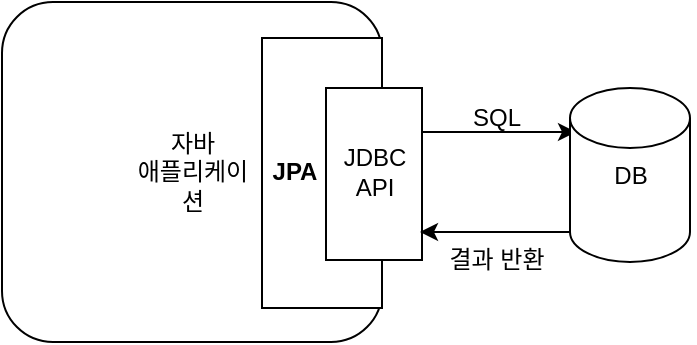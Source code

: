 <mxfile version="16.1.2" type="device"><diagram id="b8q3rXVAilTRt5AeNtOR" name="Page-1"><mxGraphModel dx="946" dy="479" grid="1" gridSize="10" guides="1" tooltips="1" connect="1" arrows="1" fold="1" page="1" pageScale="1" pageWidth="827" pageHeight="1169" math="0" shadow="0"><root><mxCell id="0"/><mxCell id="1" parent="0"/><mxCell id="DshyBvyO2RszGniV424W-1" value="" style="group" parent="1" vertex="1" connectable="0"><mxGeometry x="90" y="60" width="346.5" height="170" as="geometry"/></mxCell><mxCell id="DshyBvyO2RszGniV424W-2" value="" style="rounded=1;whiteSpace=wrap;html=1;" parent="DshyBvyO2RszGniV424W-1" vertex="1"><mxGeometry width="190" height="170" as="geometry"/></mxCell><mxCell id="DshyBvyO2RszGniV424W-3" value="자바&lt;br&gt;애플리케이션" style="text;html=1;strokeColor=none;fillColor=none;align=center;verticalAlign=middle;whiteSpace=wrap;rounded=0;" parent="DshyBvyO2RszGniV424W-1" vertex="1"><mxGeometry x="62.5" y="70" width="65" height="30" as="geometry"/></mxCell><mxCell id="DshyBvyO2RszGniV424W-4" value="" style="rounded=0;whiteSpace=wrap;html=1;" parent="DshyBvyO2RszGniV424W-1" vertex="1"><mxGeometry x="130" y="18" width="60" height="135" as="geometry"/></mxCell><mxCell id="DshyBvyO2RszGniV424W-5" value="" style="rounded=0;whiteSpace=wrap;html=1;" parent="DshyBvyO2RszGniV424W-1" vertex="1"><mxGeometry x="162" y="43" width="48" height="86" as="geometry"/></mxCell><mxCell id="DshyBvyO2RszGniV424W-6" value="&lt;b&gt;JPA&lt;/b&gt;" style="text;html=1;strokeColor=none;fillColor=none;align=center;verticalAlign=middle;whiteSpace=wrap;rounded=0;" parent="DshyBvyO2RszGniV424W-1" vertex="1"><mxGeometry x="114" y="70" width="65" height="30" as="geometry"/></mxCell><mxCell id="DshyBvyO2RszGniV424W-7" value="JDBC&lt;br&gt;API" style="text;html=1;strokeColor=none;fillColor=none;align=center;verticalAlign=middle;whiteSpace=wrap;rounded=0;" parent="DshyBvyO2RszGniV424W-1" vertex="1"><mxGeometry x="153.5" y="70" width="65" height="30" as="geometry"/></mxCell><mxCell id="DshyBvyO2RszGniV424W-8" value="" style="endArrow=classic;html=1;rounded=0;entryX=0.05;entryY=0.253;entryDx=0;entryDy=0;entryPerimeter=0;" parent="DshyBvyO2RszGniV424W-1" target="DshyBvyO2RszGniV424W-9" edge="1"><mxGeometry width="50" height="50" relative="1" as="geometry"><mxPoint x="210" y="65" as="sourcePoint"/><mxPoint x="309" y="-50" as="targetPoint"/></mxGeometry></mxCell><mxCell id="DshyBvyO2RszGniV424W-9" value="" style="shape=cylinder3;whiteSpace=wrap;html=1;boundedLbl=1;backgroundOutline=1;size=15;" parent="DshyBvyO2RszGniV424W-1" vertex="1"><mxGeometry x="284" y="43" width="60" height="87" as="geometry"/></mxCell><mxCell id="DshyBvyO2RszGniV424W-10" value="DB" style="text;html=1;strokeColor=none;fillColor=none;align=center;verticalAlign=middle;whiteSpace=wrap;rounded=0;" parent="DshyBvyO2RszGniV424W-1" vertex="1"><mxGeometry x="281.5" y="71.5" width="65" height="30" as="geometry"/></mxCell><mxCell id="DshyBvyO2RszGniV424W-11" value="" style="endArrow=classic;html=1;rounded=0;entryX=0.979;entryY=0.837;entryDx=0;entryDy=0;entryPerimeter=0;exitX=0;exitY=1;exitDx=0;exitDy=-15;exitPerimeter=0;" parent="DshyBvyO2RszGniV424W-1" source="DshyBvyO2RszGniV424W-9" target="DshyBvyO2RszGniV424W-5" edge="1"><mxGeometry width="50" height="50" relative="1" as="geometry"><mxPoint x="220" y="75" as="sourcePoint"/><mxPoint x="297" y="75.011" as="targetPoint"/></mxGeometry></mxCell><mxCell id="DshyBvyO2RszGniV424W-12" value="SQL" style="text;html=1;strokeColor=none;fillColor=none;align=center;verticalAlign=middle;whiteSpace=wrap;rounded=0;" parent="DshyBvyO2RszGniV424W-1" vertex="1"><mxGeometry x="215" y="43" width="65" height="30" as="geometry"/></mxCell><mxCell id="DshyBvyO2RszGniV424W-13" value="결과 반환" style="text;html=1;strokeColor=none;fillColor=none;align=center;verticalAlign=middle;whiteSpace=wrap;rounded=0;" parent="DshyBvyO2RszGniV424W-1" vertex="1"><mxGeometry x="215" y="114" width="65" height="30" as="geometry"/></mxCell></root></mxGraphModel></diagram></mxfile>